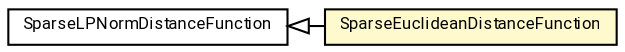 #!/usr/local/bin/dot
#
# Class diagram 
# Generated by UMLGraph version R5_7_2-60-g0e99a6 (http://www.spinellis.gr/umlgraph/)
#

digraph G {
	graph [fontnames="svg"]
	edge [fontname="Roboto",fontsize=7,labelfontname="Roboto",labelfontsize=7,color="black"];
	node [fontname="Roboto",fontcolor="black",fontsize=8,shape=plaintext,margin=0,width=0,height=0];
	nodesep=0.15;
	ranksep=0.25;
	rankdir=LR;
	// de.lmu.ifi.dbs.elki.distance.distancefunction.minkowski.SparseEuclideanDistanceFunction
	c9739721 [label=<<table title="de.lmu.ifi.dbs.elki.distance.distancefunction.minkowski.SparseEuclideanDistanceFunction" border="0" cellborder="1" cellspacing="0" cellpadding="2" bgcolor="lemonChiffon" href="SparseEuclideanDistanceFunction.html" target="_parent">
		<tr><td><table border="0" cellspacing="0" cellpadding="1">
		<tr><td align="center" balign="center"> <font face="Roboto">SparseEuclideanDistanceFunction</font> </td></tr>
		</table></td></tr>
		</table>>, URL="SparseEuclideanDistanceFunction.html"];
	// de.lmu.ifi.dbs.elki.distance.distancefunction.minkowski.SparseLPNormDistanceFunction
	c9739723 [label=<<table title="de.lmu.ifi.dbs.elki.distance.distancefunction.minkowski.SparseLPNormDistanceFunction" border="0" cellborder="1" cellspacing="0" cellpadding="2" href="SparseLPNormDistanceFunction.html" target="_parent">
		<tr><td><table border="0" cellspacing="0" cellpadding="1">
		<tr><td align="center" balign="center"> <font face="Roboto">SparseLPNormDistanceFunction</font> </td></tr>
		</table></td></tr>
		</table>>, URL="SparseLPNormDistanceFunction.html"];
	// de.lmu.ifi.dbs.elki.distance.distancefunction.minkowski.SparseEuclideanDistanceFunction extends de.lmu.ifi.dbs.elki.distance.distancefunction.minkowski.SparseLPNormDistanceFunction
	c9739723 -> c9739721 [arrowtail=empty,dir=back,weight=10];
}

